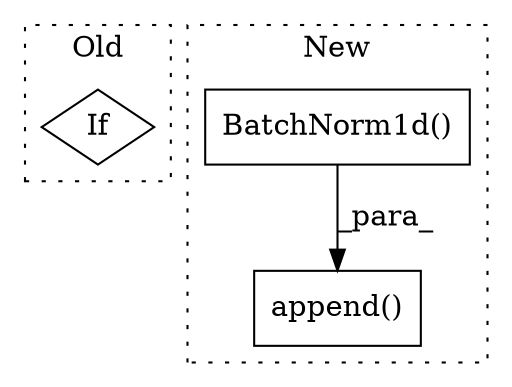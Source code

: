 digraph G {
subgraph cluster0 {
1 [label="If" a="96" s="868" l="3" shape="diamond"];
label = "Old";
style="dotted";
}
subgraph cluster1 {
2 [label="BatchNorm1d()" a="75" s="2078,2103" l="15,1" shape="box"];
3 [label="append()" a="75" s="2062,2104" l="16,1" shape="box"];
label = "New";
style="dotted";
}
2 -> 3 [label="_para_"];
}